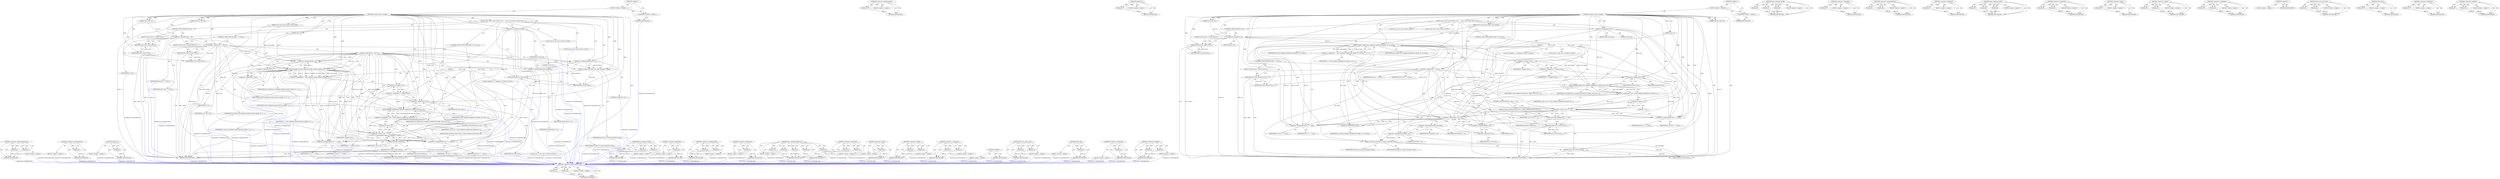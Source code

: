 digraph "&lt;operator&gt;.addition" {
vulnerable_179 [label=<(METHOD,&lt;operator&gt;.indirectIndexAccess)>];
vulnerable_180 [label=<(PARAM,p1)>];
vulnerable_181 [label=<(PARAM,p2)>];
vulnerable_182 [label=<(BLOCK,&lt;empty&gt;,&lt;empty&gt;)>];
vulnerable_183 [label=<(METHOD_RETURN,ANY)>];
vulnerable_133 [label=<(METHOD,&lt;operator&gt;.postDecrement)>];
vulnerable_134 [label=<(PARAM,p1)>];
vulnerable_135 [label=<(BLOCK,&lt;empty&gt;,&lt;empty&gt;)>];
vulnerable_136 [label=<(METHOD_RETURN,ANY)>];
vulnerable_156 [label=<(METHOD,toupper_m)>];
vulnerable_157 [label=<(PARAM,p1)>];
vulnerable_158 [label=<(BLOCK,&lt;empty&gt;,&lt;empty&gt;)>];
vulnerable_159 [label=<(METHOD_RETURN,ANY)>];
vulnerable_6 [label=<(METHOD,&lt;global&gt;)<SUB>1</SUB>>];
vulnerable_7 [label=<(BLOCK,&lt;empty&gt;,&lt;empty&gt;)<SUB>1</SUB>>];
vulnerable_8 [label=<(UNKNOWN,_PUBLIC_,_PUBLIC_)<SUB>1</SUB>>];
vulnerable_9 [label=<(METHOD,strupper_talloc_n_handle)<SUB>1</SUB>>];
vulnerable_10 [label=<(PARAM,struct smb_iconv_handle *iconv_handle)<SUB>1</SUB>>];
vulnerable_11 [label=<(PARAM,TALLOC_CTX *ctx)<SUB>2</SUB>>];
vulnerable_12 [label=<(PARAM,const char *src)<SUB>2</SUB>>];
vulnerable_13 [label=<(PARAM,size_t n)<SUB>2</SUB>>];
vulnerable_14 [label=<(BLOCK,{
	size_t size=0;
	char *dest;

	if (!src) {
		...,{
	size_t size=0;
	char *dest;

	if (!src) {
		...)<SUB>3</SUB>>];
vulnerable_15 [label="<(LOCAL,size_t size: size_t)<SUB>4</SUB>>"];
vulnerable_16 [label=<(&lt;operator&gt;.assignment,size=0)<SUB>4</SUB>>];
vulnerable_17 [label=<(IDENTIFIER,size,size=0)<SUB>4</SUB>>];
vulnerable_18 [label=<(LITERAL,0,size=0)<SUB>4</SUB>>];
vulnerable_19 [label="<(LOCAL,char* dest: char*)<SUB>5</SUB>>"];
vulnerable_20 [label=<(CONTROL_STRUCTURE,IF,if (!src))<SUB>7</SUB>>];
vulnerable_21 [label=<(&lt;operator&gt;.logicalNot,!src)<SUB>7</SUB>>];
vulnerable_22 [label=<(IDENTIFIER,src,!src)<SUB>7</SUB>>];
vulnerable_23 [label=<(BLOCK,{
		return NULL;
	},{
		return NULL;
	})<SUB>7</SUB>>];
vulnerable_24 [label=<(RETURN,return NULL;,return NULL;)<SUB>8</SUB>>];
vulnerable_25 [label=<(IDENTIFIER,NULL,return NULL;)<SUB>8</SUB>>];
vulnerable_26 [label=<(CONTROL_STRUCTURE,IF,if (dest == NULL))<SUB>14</SUB>>];
vulnerable_27 [label=<(&lt;operator&gt;.equals,dest == NULL)<SUB>14</SUB>>];
vulnerable_28 [label=<(IDENTIFIER,dest,dest == NULL)<SUB>14</SUB>>];
vulnerable_29 [label=<(IDENTIFIER,NULL,dest == NULL)<SUB>14</SUB>>];
vulnerable_30 [label=<(BLOCK,{
		return NULL;
	},{
		return NULL;
	})<SUB>14</SUB>>];
vulnerable_31 [label=<(RETURN,return NULL;,return NULL;)<SUB>15</SUB>>];
vulnerable_32 [label=<(IDENTIFIER,NULL,return NULL;)<SUB>15</SUB>>];
vulnerable_33 [label=<(CONTROL_STRUCTURE,WHILE,while (n-- &amp;&amp; *src))<SUB>18</SUB>>];
vulnerable_34 [label=<(&lt;operator&gt;.logicalAnd,n-- &amp;&amp; *src)<SUB>18</SUB>>];
vulnerable_35 [label=<(&lt;operator&gt;.postDecrement,n--)<SUB>18</SUB>>];
vulnerable_36 [label=<(IDENTIFIER,n,n--)<SUB>18</SUB>>];
vulnerable_37 [label=<(&lt;operator&gt;.indirection,*src)<SUB>18</SUB>>];
vulnerable_38 [label=<(IDENTIFIER,src,n-- &amp;&amp; *src)<SUB>18</SUB>>];
vulnerable_39 [label=<(BLOCK,{
                size_t c_size;
              ...,{
                size_t c_size;
              ...)<SUB>18</SUB>>];
vulnerable_40 [label="<(LOCAL,size_t c_size: size_t)<SUB>19</SUB>>"];
vulnerable_41 [label="<(LOCAL,codepoint_t c: codepoint_t)<SUB>20</SUB>>"];
vulnerable_42 [label=<(&lt;operator&gt;.assignment,c = next_codepoint_handle(iconv_handle, src, &amp;c...)<SUB>20</SUB>>];
vulnerable_43 [label=<(IDENTIFIER,c,c = next_codepoint_handle(iconv_handle, src, &amp;c...)<SUB>20</SUB>>];
vulnerable_44 [label=<(next_codepoint_handle,next_codepoint_handle(iconv_handle, src, &amp;c_size))<SUB>20</SUB>>];
vulnerable_45 [label=<(IDENTIFIER,iconv_handle,next_codepoint_handle(iconv_handle, src, &amp;c_size))<SUB>20</SUB>>];
vulnerable_46 [label=<(IDENTIFIER,src,next_codepoint_handle(iconv_handle, src, &amp;c_size))<SUB>20</SUB>>];
vulnerable_47 [label=<(&lt;operator&gt;.addressOf,&amp;c_size)<SUB>20</SUB>>];
vulnerable_48 [label=<(IDENTIFIER,c_size,next_codepoint_handle(iconv_handle, src, &amp;c_size))<SUB>20</SUB>>];
vulnerable_49 [label=<(&lt;operator&gt;.assignmentPlus,src += c_size)<SUB>21</SUB>>];
vulnerable_50 [label=<(IDENTIFIER,src,src += c_size)<SUB>21</SUB>>];
vulnerable_51 [label=<(IDENTIFIER,c_size,src += c_size)<SUB>21</SUB>>];
vulnerable_52 [label=<(&lt;operator&gt;.assignment,c = toupper_m(c))<SUB>23</SUB>>];
vulnerable_53 [label=<(IDENTIFIER,c,c = toupper_m(c))<SUB>23</SUB>>];
vulnerable_54 [label=<(toupper_m,toupper_m(c))<SUB>23</SUB>>];
vulnerable_55 [label=<(IDENTIFIER,c,toupper_m(c))<SUB>23</SUB>>];
vulnerable_56 [label=<(&lt;operator&gt;.assignment,c_size = push_codepoint_handle(iconv_handle, de...)<SUB>24</SUB>>];
vulnerable_57 [label=<(IDENTIFIER,c_size,c_size = push_codepoint_handle(iconv_handle, de...)<SUB>24</SUB>>];
vulnerable_58 [label=<(push_codepoint_handle,push_codepoint_handle(iconv_handle, dest+size, c))<SUB>24</SUB>>];
vulnerable_59 [label=<(IDENTIFIER,iconv_handle,push_codepoint_handle(iconv_handle, dest+size, c))<SUB>24</SUB>>];
vulnerable_60 [label=<(&lt;operator&gt;.addition,dest+size)<SUB>24</SUB>>];
vulnerable_61 [label=<(IDENTIFIER,dest,dest+size)<SUB>24</SUB>>];
vulnerable_62 [label=<(IDENTIFIER,size,dest+size)<SUB>24</SUB>>];
vulnerable_63 [label=<(IDENTIFIER,c,push_codepoint_handle(iconv_handle, dest+size, c))<SUB>24</SUB>>];
vulnerable_64 [label=<(CONTROL_STRUCTURE,IF,if (c_size == -1))<SUB>25</SUB>>];
vulnerable_65 [label=<(&lt;operator&gt;.equals,c_size == -1)<SUB>25</SUB>>];
vulnerable_66 [label=<(IDENTIFIER,c_size,c_size == -1)<SUB>25</SUB>>];
vulnerable_67 [label=<(&lt;operator&gt;.minus,-1)<SUB>25</SUB>>];
vulnerable_68 [label=<(LITERAL,1,-1)<SUB>25</SUB>>];
vulnerable_69 [label=<(BLOCK,{
			talloc_free(dest);
			return NULL;
		},{
			talloc_free(dest);
			return NULL;
		})<SUB>25</SUB>>];
vulnerable_70 [label=<(talloc_free,talloc_free(dest))<SUB>26</SUB>>];
vulnerable_71 [label=<(IDENTIFIER,dest,talloc_free(dest))<SUB>26</SUB>>];
vulnerable_72 [label=<(RETURN,return NULL;,return NULL;)<SUB>27</SUB>>];
vulnerable_73 [label=<(IDENTIFIER,NULL,return NULL;)<SUB>27</SUB>>];
vulnerable_74 [label=<(&lt;operator&gt;.assignmentPlus,size += c_size)<SUB>29</SUB>>];
vulnerable_75 [label=<(IDENTIFIER,size,size += c_size)<SUB>29</SUB>>];
vulnerable_76 [label=<(IDENTIFIER,c_size,size += c_size)<SUB>29</SUB>>];
vulnerable_77 [label=<(&lt;operator&gt;.assignment,dest[size] = 0)<SUB>32</SUB>>];
vulnerable_78 [label=<(&lt;operator&gt;.indirectIndexAccess,dest[size])<SUB>32</SUB>>];
vulnerable_79 [label=<(IDENTIFIER,dest,dest[size] = 0)<SUB>32</SUB>>];
vulnerable_80 [label=<(IDENTIFIER,size,dest[size] = 0)<SUB>32</SUB>>];
vulnerable_81 [label=<(LITERAL,0,dest[size] = 0)<SUB>32</SUB>>];
vulnerable_82 [label=<(talloc_set_name_const,talloc_set_name_const(dest, dest))<SUB>37</SUB>>];
vulnerable_83 [label=<(IDENTIFIER,dest,talloc_set_name_const(dest, dest))<SUB>37</SUB>>];
vulnerable_84 [label=<(IDENTIFIER,dest,talloc_set_name_const(dest, dest))<SUB>37</SUB>>];
vulnerable_85 [label=<(RETURN,return dest;,return dest;)<SUB>39</SUB>>];
vulnerable_86 [label=<(IDENTIFIER,dest,return dest;)<SUB>39</SUB>>];
vulnerable_87 [label=<(METHOD_RETURN,char*)<SUB>1</SUB>>];
vulnerable_89 [label=<(METHOD_RETURN,ANY)<SUB>1</SUB>>];
vulnerable_160 [label=<(METHOD,push_codepoint_handle)>];
vulnerable_161 [label=<(PARAM,p1)>];
vulnerable_162 [label=<(PARAM,p2)>];
vulnerable_163 [label=<(PARAM,p3)>];
vulnerable_164 [label=<(BLOCK,&lt;empty&gt;,&lt;empty&gt;)>];
vulnerable_165 [label=<(METHOD_RETURN,ANY)>];
vulnerable_119 [label=<(METHOD,&lt;operator&gt;.logicalNot)>];
vulnerable_120 [label=<(PARAM,p1)>];
vulnerable_121 [label=<(BLOCK,&lt;empty&gt;,&lt;empty&gt;)>];
vulnerable_122 [label=<(METHOD_RETURN,ANY)>];
vulnerable_151 [label=<(METHOD,&lt;operator&gt;.assignmentPlus)>];
vulnerable_152 [label=<(PARAM,p1)>];
vulnerable_153 [label=<(PARAM,p2)>];
vulnerable_154 [label=<(BLOCK,&lt;empty&gt;,&lt;empty&gt;)>];
vulnerable_155 [label=<(METHOD_RETURN,ANY)>];
vulnerable_147 [label=<(METHOD,&lt;operator&gt;.addressOf)>];
vulnerable_148 [label=<(PARAM,p1)>];
vulnerable_149 [label=<(BLOCK,&lt;empty&gt;,&lt;empty&gt;)>];
vulnerable_150 [label=<(METHOD_RETURN,ANY)>];
vulnerable_141 [label=<(METHOD,next_codepoint_handle)>];
vulnerable_142 [label=<(PARAM,p1)>];
vulnerable_143 [label=<(PARAM,p2)>];
vulnerable_144 [label=<(PARAM,p3)>];
vulnerable_145 [label=<(BLOCK,&lt;empty&gt;,&lt;empty&gt;)>];
vulnerable_146 [label=<(METHOD_RETURN,ANY)>];
vulnerable_128 [label=<(METHOD,&lt;operator&gt;.logicalAnd)>];
vulnerable_129 [label=<(PARAM,p1)>];
vulnerable_130 [label=<(PARAM,p2)>];
vulnerable_131 [label=<(BLOCK,&lt;empty&gt;,&lt;empty&gt;)>];
vulnerable_132 [label=<(METHOD_RETURN,ANY)>];
vulnerable_171 [label=<(METHOD,&lt;operator&gt;.minus)>];
vulnerable_172 [label=<(PARAM,p1)>];
vulnerable_173 [label=<(BLOCK,&lt;empty&gt;,&lt;empty&gt;)>];
vulnerable_174 [label=<(METHOD_RETURN,ANY)>];
vulnerable_123 [label=<(METHOD,&lt;operator&gt;.equals)>];
vulnerable_124 [label=<(PARAM,p1)>];
vulnerable_125 [label=<(PARAM,p2)>];
vulnerable_126 [label=<(BLOCK,&lt;empty&gt;,&lt;empty&gt;)>];
vulnerable_127 [label=<(METHOD_RETURN,ANY)>];
vulnerable_114 [label=<(METHOD,&lt;operator&gt;.assignment)>];
vulnerable_115 [label=<(PARAM,p1)>];
vulnerable_116 [label=<(PARAM,p2)>];
vulnerable_117 [label=<(BLOCK,&lt;empty&gt;,&lt;empty&gt;)>];
vulnerable_118 [label=<(METHOD_RETURN,ANY)>];
vulnerable_108 [label=<(METHOD,&lt;global&gt;)<SUB>1</SUB>>];
vulnerable_109 [label=<(BLOCK,&lt;empty&gt;,&lt;empty&gt;)>];
vulnerable_110 [label=<(METHOD_RETURN,ANY)>];
vulnerable_184 [label=<(METHOD,talloc_set_name_const)>];
vulnerable_185 [label=<(PARAM,p1)>];
vulnerable_186 [label=<(PARAM,p2)>];
vulnerable_187 [label=<(BLOCK,&lt;empty&gt;,&lt;empty&gt;)>];
vulnerable_188 [label=<(METHOD_RETURN,ANY)>];
vulnerable_175 [label=<(METHOD,talloc_free)>];
vulnerable_176 [label=<(PARAM,p1)>];
vulnerable_177 [label=<(BLOCK,&lt;empty&gt;,&lt;empty&gt;)>];
vulnerable_178 [label=<(METHOD_RETURN,ANY)>];
vulnerable_137 [label=<(METHOD,&lt;operator&gt;.indirection)>];
vulnerable_138 [label=<(PARAM,p1)>];
vulnerable_139 [label=<(BLOCK,&lt;empty&gt;,&lt;empty&gt;)>];
vulnerable_140 [label=<(METHOD_RETURN,ANY)>];
vulnerable_166 [label=<(METHOD,&lt;operator&gt;.addition)>];
vulnerable_167 [label=<(PARAM,p1)>];
vulnerable_168 [label=<(PARAM,p2)>];
vulnerable_169 [label=<(BLOCK,&lt;empty&gt;,&lt;empty&gt;)>];
vulnerable_170 [label=<(METHOD_RETURN,ANY)>];
fixed_183 [label=<(METHOD,&lt;operator&gt;.indirectIndexAccess)>];
fixed_184 [label=<(PARAM,p1)>];
fixed_185 [label=<(PARAM,p2)>];
fixed_186 [label=<(BLOCK,&lt;empty&gt;,&lt;empty&gt;)>];
fixed_187 [label=<(METHOD_RETURN,ANY)>];
fixed_135 [label=<(METHOD,&lt;operator&gt;.postDecrement)>];
fixed_136 [label=<(PARAM,p1)>];
fixed_137 [label=<(BLOCK,&lt;empty&gt;,&lt;empty&gt;)>];
fixed_138 [label=<(METHOD_RETURN,ANY)>];
fixed_160 [label=<(METHOD,toupper_m)>];
fixed_161 [label=<(PARAM,p1)>];
fixed_162 [label=<(BLOCK,&lt;empty&gt;,&lt;empty&gt;)>];
fixed_163 [label=<(METHOD_RETURN,ANY)>];
fixed_6 [label=<(METHOD,&lt;global&gt;)<SUB>1</SUB>>];
fixed_7 [label=<(BLOCK,&lt;empty&gt;,&lt;empty&gt;)<SUB>1</SUB>>];
fixed_8 [label=<(UNKNOWN,_PUBLIC_,_PUBLIC_)<SUB>1</SUB>>];
fixed_9 [label=<(METHOD,strupper_talloc_n_handle)<SUB>1</SUB>>];
fixed_10 [label=<(PARAM,struct smb_iconv_handle *iconv_handle)<SUB>1</SUB>>];
fixed_11 [label=<(PARAM,TALLOC_CTX *ctx)<SUB>2</SUB>>];
fixed_12 [label=<(PARAM,const char *src)<SUB>2</SUB>>];
fixed_13 [label=<(PARAM,size_t n)<SUB>2</SUB>>];
fixed_14 [label=<(BLOCK,{
	size_t size=0;
	char *dest;

	if (!src) {
		...,{
	size_t size=0;
	char *dest;

	if (!src) {
		...)<SUB>3</SUB>>];
fixed_15 [label="<(LOCAL,size_t size: size_t)<SUB>4</SUB>>"];
fixed_16 [label=<(&lt;operator&gt;.assignment,size=0)<SUB>4</SUB>>];
fixed_17 [label=<(IDENTIFIER,size,size=0)<SUB>4</SUB>>];
fixed_18 [label=<(LITERAL,0,size=0)<SUB>4</SUB>>];
fixed_19 [label="<(LOCAL,char* dest: char*)<SUB>5</SUB>>"];
fixed_20 [label=<(CONTROL_STRUCTURE,IF,if (!src))<SUB>7</SUB>>];
fixed_21 [label=<(&lt;operator&gt;.logicalNot,!src)<SUB>7</SUB>>];
fixed_22 [label=<(IDENTIFIER,src,!src)<SUB>7</SUB>>];
fixed_23 [label=<(BLOCK,{
		return NULL;
	},{
		return NULL;
	})<SUB>7</SUB>>];
fixed_24 [label=<(RETURN,return NULL;,return NULL;)<SUB>8</SUB>>];
fixed_25 [label=<(IDENTIFIER,NULL,return NULL;)<SUB>8</SUB>>];
fixed_26 [label=<(CONTROL_STRUCTURE,IF,if (dest == NULL))<SUB>14</SUB>>];
fixed_27 [label=<(&lt;operator&gt;.equals,dest == NULL)<SUB>14</SUB>>];
fixed_28 [label=<(IDENTIFIER,dest,dest == NULL)<SUB>14</SUB>>];
fixed_29 [label=<(IDENTIFIER,NULL,dest == NULL)<SUB>14</SUB>>];
fixed_30 [label=<(BLOCK,{
		return NULL;
	},{
		return NULL;
	})<SUB>14</SUB>>];
fixed_31 [label=<(RETURN,return NULL;,return NULL;)<SUB>15</SUB>>];
fixed_32 [label=<(IDENTIFIER,NULL,return NULL;)<SUB>15</SUB>>];
fixed_33 [label=<(CONTROL_STRUCTURE,WHILE,while (n-- &amp;&amp; *src))<SUB>18</SUB>>];
fixed_34 [label=<(&lt;operator&gt;.logicalAnd,n-- &amp;&amp; *src)<SUB>18</SUB>>];
fixed_35 [label=<(&lt;operator&gt;.postDecrement,n--)<SUB>18</SUB>>];
fixed_36 [label=<(IDENTIFIER,n,n--)<SUB>18</SUB>>];
fixed_37 [label=<(&lt;operator&gt;.indirection,*src)<SUB>18</SUB>>];
fixed_38 [label=<(IDENTIFIER,src,n-- &amp;&amp; *src)<SUB>18</SUB>>];
fixed_39 [label=<(BLOCK,{
                size_t c_size;
              ...,{
                size_t c_size;
              ...)<SUB>18</SUB>>];
fixed_40 [label="<(LOCAL,size_t c_size: size_t)<SUB>19</SUB>>"];
fixed_41 [label="<(LOCAL,codepoint_t c: codepoint_t)<SUB>20</SUB>>"];
fixed_42 [label=<(&lt;operator&gt;.assignment,c = next_codepoint_handle_ext(iconv_handle, src...)<SUB>20</SUB>>];
fixed_43 [label=<(IDENTIFIER,c,c = next_codepoint_handle_ext(iconv_handle, src...)<SUB>20</SUB>>];
fixed_44 [label=<(next_codepoint_handle_ext,next_codepoint_handle_ext(iconv_handle, src, n,...)<SUB>20</SUB>>];
fixed_45 [label=<(IDENTIFIER,iconv_handle,next_codepoint_handle_ext(iconv_handle, src, n,...)<SUB>20</SUB>>];
fixed_46 [label=<(IDENTIFIER,src,next_codepoint_handle_ext(iconv_handle, src, n,...)<SUB>20</SUB>>];
fixed_47 [label=<(IDENTIFIER,n,next_codepoint_handle_ext(iconv_handle, src, n,...)<SUB>20</SUB>>];
fixed_48 [label=<(IDENTIFIER,CH_UNIX,next_codepoint_handle_ext(iconv_handle, src, n,...)<SUB>21</SUB>>];
fixed_49 [label=<(&lt;operator&gt;.addressOf,&amp;c_size)<SUB>21</SUB>>];
fixed_50 [label=<(IDENTIFIER,c_size,next_codepoint_handle_ext(iconv_handle, src, n,...)<SUB>21</SUB>>];
fixed_51 [label=<(&lt;operator&gt;.assignmentPlus,src += c_size)<SUB>22</SUB>>];
fixed_52 [label=<(IDENTIFIER,src,src += c_size)<SUB>22</SUB>>];
fixed_53 [label=<(IDENTIFIER,c_size,src += c_size)<SUB>22</SUB>>];
fixed_54 [label=<(&lt;operator&gt;.assignment,c = toupper_m(c))<SUB>24</SUB>>];
fixed_55 [label=<(IDENTIFIER,c,c = toupper_m(c))<SUB>24</SUB>>];
fixed_56 [label=<(toupper_m,toupper_m(c))<SUB>24</SUB>>];
fixed_57 [label=<(IDENTIFIER,c,toupper_m(c))<SUB>24</SUB>>];
fixed_58 [label=<(&lt;operator&gt;.assignment,c_size = push_codepoint_handle(iconv_handle, de...)<SUB>25</SUB>>];
fixed_59 [label=<(IDENTIFIER,c_size,c_size = push_codepoint_handle(iconv_handle, de...)<SUB>25</SUB>>];
fixed_60 [label=<(push_codepoint_handle,push_codepoint_handle(iconv_handle, dest+size, c))<SUB>25</SUB>>];
fixed_61 [label=<(IDENTIFIER,iconv_handle,push_codepoint_handle(iconv_handle, dest+size, c))<SUB>25</SUB>>];
fixed_62 [label=<(&lt;operator&gt;.addition,dest+size)<SUB>25</SUB>>];
fixed_63 [label=<(IDENTIFIER,dest,dest+size)<SUB>25</SUB>>];
fixed_64 [label=<(IDENTIFIER,size,dest+size)<SUB>25</SUB>>];
fixed_65 [label=<(IDENTIFIER,c,push_codepoint_handle(iconv_handle, dest+size, c))<SUB>25</SUB>>];
fixed_66 [label=<(CONTROL_STRUCTURE,IF,if (c_size == -1))<SUB>26</SUB>>];
fixed_67 [label=<(&lt;operator&gt;.equals,c_size == -1)<SUB>26</SUB>>];
fixed_68 [label=<(IDENTIFIER,c_size,c_size == -1)<SUB>26</SUB>>];
fixed_69 [label=<(&lt;operator&gt;.minus,-1)<SUB>26</SUB>>];
fixed_70 [label=<(LITERAL,1,-1)<SUB>26</SUB>>];
fixed_71 [label=<(BLOCK,{
			talloc_free(dest);
			return NULL;
		},{
			talloc_free(dest);
			return NULL;
		})<SUB>26</SUB>>];
fixed_72 [label=<(talloc_free,talloc_free(dest))<SUB>27</SUB>>];
fixed_73 [label=<(IDENTIFIER,dest,talloc_free(dest))<SUB>27</SUB>>];
fixed_74 [label=<(RETURN,return NULL;,return NULL;)<SUB>28</SUB>>];
fixed_75 [label=<(IDENTIFIER,NULL,return NULL;)<SUB>28</SUB>>];
fixed_76 [label=<(&lt;operator&gt;.assignmentPlus,size += c_size)<SUB>30</SUB>>];
fixed_77 [label=<(IDENTIFIER,size,size += c_size)<SUB>30</SUB>>];
fixed_78 [label=<(IDENTIFIER,c_size,size += c_size)<SUB>30</SUB>>];
fixed_79 [label=<(&lt;operator&gt;.assignment,dest[size] = 0)<SUB>33</SUB>>];
fixed_80 [label=<(&lt;operator&gt;.indirectIndexAccess,dest[size])<SUB>33</SUB>>];
fixed_81 [label=<(IDENTIFIER,dest,dest[size] = 0)<SUB>33</SUB>>];
fixed_82 [label=<(IDENTIFIER,size,dest[size] = 0)<SUB>33</SUB>>];
fixed_83 [label=<(LITERAL,0,dest[size] = 0)<SUB>33</SUB>>];
fixed_84 [label=<(talloc_set_name_const,talloc_set_name_const(dest, dest))<SUB>38</SUB>>];
fixed_85 [label=<(IDENTIFIER,dest,talloc_set_name_const(dest, dest))<SUB>38</SUB>>];
fixed_86 [label=<(IDENTIFIER,dest,talloc_set_name_const(dest, dest))<SUB>38</SUB>>];
fixed_87 [label=<(RETURN,return dest;,return dest;)<SUB>40</SUB>>];
fixed_88 [label=<(IDENTIFIER,dest,return dest;)<SUB>40</SUB>>];
fixed_89 [label=<(METHOD_RETURN,char*)<SUB>1</SUB>>];
fixed_91 [label=<(METHOD_RETURN,ANY)<SUB>1</SUB>>];
fixed_164 [label=<(METHOD,push_codepoint_handle)>];
fixed_165 [label=<(PARAM,p1)>];
fixed_166 [label=<(PARAM,p2)>];
fixed_167 [label=<(PARAM,p3)>];
fixed_168 [label=<(BLOCK,&lt;empty&gt;,&lt;empty&gt;)>];
fixed_169 [label=<(METHOD_RETURN,ANY)>];
fixed_121 [label=<(METHOD,&lt;operator&gt;.logicalNot)>];
fixed_122 [label=<(PARAM,p1)>];
fixed_123 [label=<(BLOCK,&lt;empty&gt;,&lt;empty&gt;)>];
fixed_124 [label=<(METHOD_RETURN,ANY)>];
fixed_155 [label=<(METHOD,&lt;operator&gt;.assignmentPlus)>];
fixed_156 [label=<(PARAM,p1)>];
fixed_157 [label=<(PARAM,p2)>];
fixed_158 [label=<(BLOCK,&lt;empty&gt;,&lt;empty&gt;)>];
fixed_159 [label=<(METHOD_RETURN,ANY)>];
fixed_151 [label=<(METHOD,&lt;operator&gt;.addressOf)>];
fixed_152 [label=<(PARAM,p1)>];
fixed_153 [label=<(BLOCK,&lt;empty&gt;,&lt;empty&gt;)>];
fixed_154 [label=<(METHOD_RETURN,ANY)>];
fixed_143 [label=<(METHOD,next_codepoint_handle_ext)>];
fixed_144 [label=<(PARAM,p1)>];
fixed_145 [label=<(PARAM,p2)>];
fixed_146 [label=<(PARAM,p3)>];
fixed_147 [label=<(PARAM,p4)>];
fixed_148 [label=<(PARAM,p5)>];
fixed_149 [label=<(BLOCK,&lt;empty&gt;,&lt;empty&gt;)>];
fixed_150 [label=<(METHOD_RETURN,ANY)>];
fixed_130 [label=<(METHOD,&lt;operator&gt;.logicalAnd)>];
fixed_131 [label=<(PARAM,p1)>];
fixed_132 [label=<(PARAM,p2)>];
fixed_133 [label=<(BLOCK,&lt;empty&gt;,&lt;empty&gt;)>];
fixed_134 [label=<(METHOD_RETURN,ANY)>];
fixed_175 [label=<(METHOD,&lt;operator&gt;.minus)>];
fixed_176 [label=<(PARAM,p1)>];
fixed_177 [label=<(BLOCK,&lt;empty&gt;,&lt;empty&gt;)>];
fixed_178 [label=<(METHOD_RETURN,ANY)>];
fixed_125 [label=<(METHOD,&lt;operator&gt;.equals)>];
fixed_126 [label=<(PARAM,p1)>];
fixed_127 [label=<(PARAM,p2)>];
fixed_128 [label=<(BLOCK,&lt;empty&gt;,&lt;empty&gt;)>];
fixed_129 [label=<(METHOD_RETURN,ANY)>];
fixed_116 [label=<(METHOD,&lt;operator&gt;.assignment)>];
fixed_117 [label=<(PARAM,p1)>];
fixed_118 [label=<(PARAM,p2)>];
fixed_119 [label=<(BLOCK,&lt;empty&gt;,&lt;empty&gt;)>];
fixed_120 [label=<(METHOD_RETURN,ANY)>];
fixed_110 [label=<(METHOD,&lt;global&gt;)<SUB>1</SUB>>];
fixed_111 [label=<(BLOCK,&lt;empty&gt;,&lt;empty&gt;)>];
fixed_112 [label=<(METHOD_RETURN,ANY)>];
fixed_188 [label=<(METHOD,talloc_set_name_const)>];
fixed_189 [label=<(PARAM,p1)>];
fixed_190 [label=<(PARAM,p2)>];
fixed_191 [label=<(BLOCK,&lt;empty&gt;,&lt;empty&gt;)>];
fixed_192 [label=<(METHOD_RETURN,ANY)>];
fixed_179 [label=<(METHOD,talloc_free)>];
fixed_180 [label=<(PARAM,p1)>];
fixed_181 [label=<(BLOCK,&lt;empty&gt;,&lt;empty&gt;)>];
fixed_182 [label=<(METHOD_RETURN,ANY)>];
fixed_139 [label=<(METHOD,&lt;operator&gt;.indirection)>];
fixed_140 [label=<(PARAM,p1)>];
fixed_141 [label=<(BLOCK,&lt;empty&gt;,&lt;empty&gt;)>];
fixed_142 [label=<(METHOD_RETURN,ANY)>];
fixed_170 [label=<(METHOD,&lt;operator&gt;.addition)>];
fixed_171 [label=<(PARAM,p1)>];
fixed_172 [label=<(PARAM,p2)>];
fixed_173 [label=<(BLOCK,&lt;empty&gt;,&lt;empty&gt;)>];
fixed_174 [label=<(METHOD_RETURN,ANY)>];
vulnerable_179 -> vulnerable_180  [key=0, label="AST: "];
vulnerable_179 -> vulnerable_180  [key=1, label="DDG: "];
vulnerable_179 -> vulnerable_182  [key=0, label="AST: "];
vulnerable_179 -> vulnerable_181  [key=0, label="AST: "];
vulnerable_179 -> vulnerable_181  [key=1, label="DDG: "];
vulnerable_179 -> vulnerable_183  [key=0, label="AST: "];
vulnerable_179 -> vulnerable_183  [key=1, label="CFG: "];
vulnerable_180 -> vulnerable_183  [key=0, label="DDG: p1"];
vulnerable_181 -> vulnerable_183  [key=0, label="DDG: p2"];
vulnerable_133 -> vulnerable_134  [key=0, label="AST: "];
vulnerable_133 -> vulnerable_134  [key=1, label="DDG: "];
vulnerable_133 -> vulnerable_135  [key=0, label="AST: "];
vulnerable_133 -> vulnerable_136  [key=0, label="AST: "];
vulnerable_133 -> vulnerable_136  [key=1, label="CFG: "];
vulnerable_134 -> vulnerable_136  [key=0, label="DDG: p1"];
vulnerable_156 -> vulnerable_157  [key=0, label="AST: "];
vulnerable_156 -> vulnerable_157  [key=1, label="DDG: "];
vulnerable_156 -> vulnerable_158  [key=0, label="AST: "];
vulnerable_156 -> vulnerable_159  [key=0, label="AST: "];
vulnerable_156 -> vulnerable_159  [key=1, label="CFG: "];
vulnerable_157 -> vulnerable_159  [key=0, label="DDG: p1"];
vulnerable_6 -> vulnerable_7  [key=0, label="AST: "];
vulnerable_6 -> vulnerable_89  [key=0, label="AST: "];
vulnerable_6 -> vulnerable_8  [key=0, label="CFG: "];
vulnerable_7 -> vulnerable_8  [key=0, label="AST: "];
vulnerable_7 -> vulnerable_9  [key=0, label="AST: "];
vulnerable_8 -> vulnerable_89  [key=0, label="CFG: "];
vulnerable_9 -> vulnerable_10  [key=0, label="AST: "];
vulnerable_9 -> vulnerable_10  [key=1, label="DDG: "];
vulnerable_9 -> vulnerable_11  [key=0, label="AST: "];
vulnerable_9 -> vulnerable_11  [key=1, label="DDG: "];
vulnerable_9 -> vulnerable_12  [key=0, label="AST: "];
vulnerable_9 -> vulnerable_12  [key=1, label="DDG: "];
vulnerable_9 -> vulnerable_13  [key=0, label="AST: "];
vulnerable_9 -> vulnerable_13  [key=1, label="DDG: "];
vulnerable_9 -> vulnerable_14  [key=0, label="AST: "];
vulnerable_9 -> vulnerable_87  [key=0, label="AST: "];
vulnerable_9 -> vulnerable_16  [key=0, label="CFG: "];
vulnerable_9 -> vulnerable_16  [key=1, label="DDG: "];
vulnerable_9 -> vulnerable_77  [key=0, label="DDG: "];
vulnerable_9 -> vulnerable_82  [key=0, label="DDG: "];
vulnerable_9 -> vulnerable_86  [key=0, label="DDG: "];
vulnerable_9 -> vulnerable_21  [key=0, label="DDG: "];
vulnerable_9 -> vulnerable_24  [key=0, label="DDG: "];
vulnerable_9 -> vulnerable_27  [key=0, label="DDG: "];
vulnerable_9 -> vulnerable_49  [key=0, label="DDG: "];
vulnerable_9 -> vulnerable_74  [key=0, label="DDG: "];
vulnerable_9 -> vulnerable_25  [key=0, label="DDG: "];
vulnerable_9 -> vulnerable_32  [key=0, label="DDG: "];
vulnerable_9 -> vulnerable_35  [key=0, label="DDG: "];
vulnerable_9 -> vulnerable_44  [key=0, label="DDG: "];
vulnerable_9 -> vulnerable_54  [key=0, label="DDG: "];
vulnerable_9 -> vulnerable_58  [key=0, label="DDG: "];
vulnerable_9 -> vulnerable_65  [key=0, label="DDG: "];
vulnerable_9 -> vulnerable_60  [key=0, label="DDG: "];
vulnerable_9 -> vulnerable_67  [key=0, label="DDG: "];
vulnerable_9 -> vulnerable_70  [key=0, label="DDG: "];
vulnerable_9 -> vulnerable_73  [key=0, label="DDG: "];
vulnerable_10 -> vulnerable_87  [key=0, label="DDG: iconv_handle"];
vulnerable_10 -> vulnerable_44  [key=0, label="DDG: iconv_handle"];
vulnerable_11 -> vulnerable_87  [key=0, label="DDG: ctx"];
vulnerable_12 -> vulnerable_21  [key=0, label="DDG: src"];
vulnerable_13 -> vulnerable_87  [key=0, label="DDG: n"];
vulnerable_13 -> vulnerable_35  [key=0, label="DDG: n"];
vulnerable_14 -> vulnerable_15  [key=0, label="AST: "];
vulnerable_14 -> vulnerable_16  [key=0, label="AST: "];
vulnerable_14 -> vulnerable_19  [key=0, label="AST: "];
vulnerable_14 -> vulnerable_20  [key=0, label="AST: "];
vulnerable_14 -> vulnerable_26  [key=0, label="AST: "];
vulnerable_14 -> vulnerable_33  [key=0, label="AST: "];
vulnerable_14 -> vulnerable_77  [key=0, label="AST: "];
vulnerable_14 -> vulnerable_82  [key=0, label="AST: "];
vulnerable_14 -> vulnerable_85  [key=0, label="AST: "];
vulnerable_16 -> vulnerable_17  [key=0, label="AST: "];
vulnerable_16 -> vulnerable_18  [key=0, label="AST: "];
vulnerable_16 -> vulnerable_21  [key=0, label="CFG: "];
vulnerable_16 -> vulnerable_87  [key=0, label="DDG: size"];
vulnerable_16 -> vulnerable_87  [key=1, label="DDG: size=0"];
vulnerable_16 -> vulnerable_74  [key=0, label="DDG: size"];
vulnerable_16 -> vulnerable_58  [key=0, label="DDG: size"];
vulnerable_16 -> vulnerable_60  [key=0, label="DDG: size"];
vulnerable_20 -> vulnerable_21  [key=0, label="AST: "];
vulnerable_20 -> vulnerable_23  [key=0, label="AST: "];
vulnerable_21 -> vulnerable_22  [key=0, label="AST: "];
vulnerable_21 -> vulnerable_24  [key=0, label="CFG: "];
vulnerable_21 -> vulnerable_24  [key=1, label="CDG: "];
vulnerable_21 -> vulnerable_27  [key=0, label="CFG: "];
vulnerable_21 -> vulnerable_27  [key=1, label="CDG: "];
vulnerable_21 -> vulnerable_87  [key=0, label="DDG: src"];
vulnerable_21 -> vulnerable_87  [key=1, label="DDG: !src"];
vulnerable_21 -> vulnerable_44  [key=0, label="DDG: src"];
vulnerable_23 -> vulnerable_24  [key=0, label="AST: "];
vulnerable_24 -> vulnerable_25  [key=0, label="AST: "];
vulnerable_24 -> vulnerable_87  [key=0, label="CFG: "];
vulnerable_24 -> vulnerable_87  [key=1, label="DDG: &lt;RET&gt;"];
vulnerable_25 -> vulnerable_24  [key=0, label="DDG: NULL"];
vulnerable_26 -> vulnerable_27  [key=0, label="AST: "];
vulnerable_26 -> vulnerable_30  [key=0, label="AST: "];
vulnerable_27 -> vulnerable_28  [key=0, label="AST: "];
vulnerable_27 -> vulnerable_29  [key=0, label="AST: "];
vulnerable_27 -> vulnerable_31  [key=0, label="CFG: "];
vulnerable_27 -> vulnerable_31  [key=1, label="CDG: "];
vulnerable_27 -> vulnerable_35  [key=0, label="CFG: "];
vulnerable_27 -> vulnerable_35  [key=1, label="CDG: "];
vulnerable_27 -> vulnerable_82  [key=0, label="DDG: dest"];
vulnerable_27 -> vulnerable_32  [key=0, label="DDG: NULL"];
vulnerable_27 -> vulnerable_58  [key=0, label="DDG: dest"];
vulnerable_27 -> vulnerable_60  [key=0, label="DDG: dest"];
vulnerable_27 -> vulnerable_70  [key=0, label="DDG: dest"];
vulnerable_27 -> vulnerable_73  [key=0, label="DDG: NULL"];
vulnerable_27 -> vulnerable_34  [key=0, label="CDG: "];
vulnerable_30 -> vulnerable_31  [key=0, label="AST: "];
vulnerable_31 -> vulnerable_32  [key=0, label="AST: "];
vulnerable_31 -> vulnerable_87  [key=0, label="CFG: "];
vulnerable_31 -> vulnerable_87  [key=1, label="DDG: &lt;RET&gt;"];
vulnerable_32 -> vulnerable_31  [key=0, label="DDG: NULL"];
vulnerable_33 -> vulnerable_34  [key=0, label="AST: "];
vulnerable_33 -> vulnerable_39  [key=0, label="AST: "];
vulnerable_34 -> vulnerable_35  [key=0, label="AST: "];
vulnerable_34 -> vulnerable_37  [key=0, label="AST: "];
vulnerable_34 -> vulnerable_47  [key=0, label="CFG: "];
vulnerable_34 -> vulnerable_47  [key=1, label="CDG: "];
vulnerable_34 -> vulnerable_78  [key=0, label="CFG: "];
vulnerable_34 -> vulnerable_78  [key=1, label="CDG: "];
vulnerable_34 -> vulnerable_49  [key=0, label="DDG: *src"];
vulnerable_34 -> vulnerable_49  [key=1, label="CDG: "];
vulnerable_34 -> vulnerable_44  [key=0, label="DDG: *src"];
vulnerable_34 -> vulnerable_44  [key=1, label="CDG: "];
vulnerable_34 -> vulnerable_60  [key=0, label="CDG: "];
vulnerable_34 -> vulnerable_77  [key=0, label="CDG: "];
vulnerable_34 -> vulnerable_42  [key=0, label="CDG: "];
vulnerable_34 -> vulnerable_52  [key=0, label="CDG: "];
vulnerable_34 -> vulnerable_85  [key=0, label="CDG: "];
vulnerable_34 -> vulnerable_56  [key=0, label="CDG: "];
vulnerable_34 -> vulnerable_67  [key=0, label="CDG: "];
vulnerable_34 -> vulnerable_65  [key=0, label="CDG: "];
vulnerable_34 -> vulnerable_82  [key=0, label="CDG: "];
vulnerable_34 -> vulnerable_54  [key=0, label="CDG: "];
vulnerable_34 -> vulnerable_58  [key=0, label="CDG: "];
vulnerable_35 -> vulnerable_36  [key=0, label="AST: "];
vulnerable_35 -> vulnerable_34  [key=0, label="CFG: "];
vulnerable_35 -> vulnerable_34  [key=1, label="DDG: n"];
vulnerable_35 -> vulnerable_37  [key=0, label="CFG: "];
vulnerable_35 -> vulnerable_37  [key=1, label="CDG: "];
vulnerable_37 -> vulnerable_38  [key=0, label="AST: "];
vulnerable_37 -> vulnerable_34  [key=0, label="CFG: "];
vulnerable_39 -> vulnerable_40  [key=0, label="AST: "];
vulnerable_39 -> vulnerable_41  [key=0, label="AST: "];
vulnerable_39 -> vulnerable_42  [key=0, label="AST: "];
vulnerable_39 -> vulnerable_49  [key=0, label="AST: "];
vulnerable_39 -> vulnerable_52  [key=0, label="AST: "];
vulnerable_39 -> vulnerable_56  [key=0, label="AST: "];
vulnerable_39 -> vulnerable_64  [key=0, label="AST: "];
vulnerable_39 -> vulnerable_74  [key=0, label="AST: "];
vulnerable_42 -> vulnerable_43  [key=0, label="AST: "];
vulnerable_42 -> vulnerable_44  [key=0, label="AST: "];
vulnerable_42 -> vulnerable_49  [key=0, label="CFG: "];
vulnerable_42 -> vulnerable_54  [key=0, label="DDG: c"];
vulnerable_44 -> vulnerable_45  [key=0, label="AST: "];
vulnerable_44 -> vulnerable_46  [key=0, label="AST: "];
vulnerable_44 -> vulnerable_47  [key=0, label="AST: "];
vulnerable_44 -> vulnerable_42  [key=0, label="CFG: "];
vulnerable_44 -> vulnerable_42  [key=1, label="DDG: iconv_handle"];
vulnerable_44 -> vulnerable_42  [key=2, label="DDG: src"];
vulnerable_44 -> vulnerable_42  [key=3, label="DDG: &amp;c_size"];
vulnerable_44 -> vulnerable_49  [key=0, label="DDG: &amp;c_size"];
vulnerable_44 -> vulnerable_49  [key=1, label="DDG: src"];
vulnerable_44 -> vulnerable_74  [key=0, label="DDG: &amp;c_size"];
vulnerable_44 -> vulnerable_58  [key=0, label="DDG: iconv_handle"];
vulnerable_44 -> vulnerable_65  [key=0, label="DDG: &amp;c_size"];
vulnerable_47 -> vulnerable_48  [key=0, label="AST: "];
vulnerable_47 -> vulnerable_44  [key=0, label="CFG: "];
vulnerable_49 -> vulnerable_50  [key=0, label="AST: "];
vulnerable_49 -> vulnerable_51  [key=0, label="AST: "];
vulnerable_49 -> vulnerable_54  [key=0, label="CFG: "];
vulnerable_49 -> vulnerable_44  [key=0, label="DDG: src"];
vulnerable_52 -> vulnerable_53  [key=0, label="AST: "];
vulnerable_52 -> vulnerable_54  [key=0, label="AST: "];
vulnerable_52 -> vulnerable_60  [key=0, label="CFG: "];
vulnerable_52 -> vulnerable_58  [key=0, label="DDG: c"];
vulnerable_54 -> vulnerable_55  [key=0, label="AST: "];
vulnerable_54 -> vulnerable_52  [key=0, label="CFG: "];
vulnerable_54 -> vulnerable_52  [key=1, label="DDG: c"];
vulnerable_56 -> vulnerable_57  [key=0, label="AST: "];
vulnerable_56 -> vulnerable_58  [key=0, label="AST: "];
vulnerable_56 -> vulnerable_67  [key=0, label="CFG: "];
vulnerable_56 -> vulnerable_65  [key=0, label="DDG: c_size"];
vulnerable_58 -> vulnerable_59  [key=0, label="AST: "];
vulnerable_58 -> vulnerable_60  [key=0, label="AST: "];
vulnerable_58 -> vulnerable_63  [key=0, label="AST: "];
vulnerable_58 -> vulnerable_56  [key=0, label="CFG: "];
vulnerable_58 -> vulnerable_56  [key=1, label="DDG: iconv_handle"];
vulnerable_58 -> vulnerable_56  [key=2, label="DDG: dest+size"];
vulnerable_58 -> vulnerable_56  [key=3, label="DDG: c"];
vulnerable_58 -> vulnerable_44  [key=0, label="DDG: iconv_handle"];
vulnerable_60 -> vulnerable_61  [key=0, label="AST: "];
vulnerable_60 -> vulnerable_62  [key=0, label="AST: "];
vulnerable_60 -> vulnerable_58  [key=0, label="CFG: "];
vulnerable_64 -> vulnerable_65  [key=0, label="AST: "];
vulnerable_64 -> vulnerable_69  [key=0, label="AST: "];
vulnerable_65 -> vulnerable_66  [key=0, label="AST: "];
vulnerable_65 -> vulnerable_67  [key=0, label="AST: "];
vulnerable_65 -> vulnerable_70  [key=0, label="CFG: "];
vulnerable_65 -> vulnerable_70  [key=1, label="CDG: "];
vulnerable_65 -> vulnerable_74  [key=0, label="CFG: "];
vulnerable_65 -> vulnerable_74  [key=1, label="DDG: c_size"];
vulnerable_65 -> vulnerable_74  [key=2, label="CDG: "];
vulnerable_65 -> vulnerable_49  [key=0, label="DDG: c_size"];
vulnerable_65 -> vulnerable_44  [key=0, label="DDG: c_size"];
vulnerable_65 -> vulnerable_34  [key=0, label="CDG: "];
vulnerable_65 -> vulnerable_72  [key=0, label="CDG: "];
vulnerable_65 -> vulnerable_35  [key=0, label="CDG: "];
vulnerable_67 -> vulnerable_68  [key=0, label="AST: "];
vulnerable_67 -> vulnerable_65  [key=0, label="CFG: "];
vulnerable_67 -> vulnerable_65  [key=1, label="DDG: 1"];
vulnerable_69 -> vulnerable_70  [key=0, label="AST: "];
vulnerable_69 -> vulnerable_72  [key=0, label="AST: "];
vulnerable_70 -> vulnerable_71  [key=0, label="AST: "];
vulnerable_70 -> vulnerable_72  [key=0, label="CFG: "];
vulnerable_72 -> vulnerable_73  [key=0, label="AST: "];
vulnerable_72 -> vulnerable_87  [key=0, label="CFG: "];
vulnerable_72 -> vulnerable_87  [key=1, label="DDG: &lt;RET&gt;"];
vulnerable_73 -> vulnerable_72  [key=0, label="DDG: NULL"];
vulnerable_74 -> vulnerable_75  [key=0, label="AST: "];
vulnerable_74 -> vulnerable_76  [key=0, label="AST: "];
vulnerable_74 -> vulnerable_35  [key=0, label="CFG: "];
vulnerable_74 -> vulnerable_58  [key=0, label="DDG: size"];
vulnerable_74 -> vulnerable_60  [key=0, label="DDG: size"];
vulnerable_77 -> vulnerable_78  [key=0, label="AST: "];
vulnerable_77 -> vulnerable_81  [key=0, label="AST: "];
vulnerable_77 -> vulnerable_82  [key=0, label="CFG: "];
vulnerable_77 -> vulnerable_82  [key=1, label="DDG: dest[size]"];
vulnerable_77 -> vulnerable_86  [key=0, label="DDG: dest[size]"];
vulnerable_78 -> vulnerable_79  [key=0, label="AST: "];
vulnerable_78 -> vulnerable_80  [key=0, label="AST: "];
vulnerable_78 -> vulnerable_77  [key=0, label="CFG: "];
vulnerable_82 -> vulnerable_83  [key=0, label="AST: "];
vulnerable_82 -> vulnerable_84  [key=0, label="AST: "];
vulnerable_82 -> vulnerable_85  [key=0, label="CFG: "];
vulnerable_82 -> vulnerable_86  [key=0, label="DDG: dest"];
vulnerable_85 -> vulnerable_86  [key=0, label="AST: "];
vulnerable_85 -> vulnerable_87  [key=0, label="CFG: "];
vulnerable_85 -> vulnerable_87  [key=1, label="DDG: &lt;RET&gt;"];
vulnerable_86 -> vulnerable_85  [key=0, label="DDG: dest"];
vulnerable_160 -> vulnerable_161  [key=0, label="AST: "];
vulnerable_160 -> vulnerable_161  [key=1, label="DDG: "];
vulnerable_160 -> vulnerable_164  [key=0, label="AST: "];
vulnerable_160 -> vulnerable_162  [key=0, label="AST: "];
vulnerable_160 -> vulnerable_162  [key=1, label="DDG: "];
vulnerable_160 -> vulnerable_165  [key=0, label="AST: "];
vulnerable_160 -> vulnerable_165  [key=1, label="CFG: "];
vulnerable_160 -> vulnerable_163  [key=0, label="AST: "];
vulnerable_160 -> vulnerable_163  [key=1, label="DDG: "];
vulnerable_161 -> vulnerable_165  [key=0, label="DDG: p1"];
vulnerable_162 -> vulnerable_165  [key=0, label="DDG: p2"];
vulnerable_163 -> vulnerable_165  [key=0, label="DDG: p3"];
vulnerable_119 -> vulnerable_120  [key=0, label="AST: "];
vulnerable_119 -> vulnerable_120  [key=1, label="DDG: "];
vulnerable_119 -> vulnerable_121  [key=0, label="AST: "];
vulnerable_119 -> vulnerable_122  [key=0, label="AST: "];
vulnerable_119 -> vulnerable_122  [key=1, label="CFG: "];
vulnerable_120 -> vulnerable_122  [key=0, label="DDG: p1"];
vulnerable_151 -> vulnerable_152  [key=0, label="AST: "];
vulnerable_151 -> vulnerable_152  [key=1, label="DDG: "];
vulnerable_151 -> vulnerable_154  [key=0, label="AST: "];
vulnerable_151 -> vulnerable_153  [key=0, label="AST: "];
vulnerable_151 -> vulnerable_153  [key=1, label="DDG: "];
vulnerable_151 -> vulnerable_155  [key=0, label="AST: "];
vulnerable_151 -> vulnerable_155  [key=1, label="CFG: "];
vulnerable_152 -> vulnerable_155  [key=0, label="DDG: p1"];
vulnerable_153 -> vulnerable_155  [key=0, label="DDG: p2"];
vulnerable_147 -> vulnerable_148  [key=0, label="AST: "];
vulnerable_147 -> vulnerable_148  [key=1, label="DDG: "];
vulnerable_147 -> vulnerable_149  [key=0, label="AST: "];
vulnerable_147 -> vulnerable_150  [key=0, label="AST: "];
vulnerable_147 -> vulnerable_150  [key=1, label="CFG: "];
vulnerable_148 -> vulnerable_150  [key=0, label="DDG: p1"];
vulnerable_141 -> vulnerable_142  [key=0, label="AST: "];
vulnerable_141 -> vulnerable_142  [key=1, label="DDG: "];
vulnerable_141 -> vulnerable_145  [key=0, label="AST: "];
vulnerable_141 -> vulnerable_143  [key=0, label="AST: "];
vulnerable_141 -> vulnerable_143  [key=1, label="DDG: "];
vulnerable_141 -> vulnerable_146  [key=0, label="AST: "];
vulnerable_141 -> vulnerable_146  [key=1, label="CFG: "];
vulnerable_141 -> vulnerable_144  [key=0, label="AST: "];
vulnerable_141 -> vulnerable_144  [key=1, label="DDG: "];
vulnerable_142 -> vulnerable_146  [key=0, label="DDG: p1"];
vulnerable_143 -> vulnerable_146  [key=0, label="DDG: p2"];
vulnerable_144 -> vulnerable_146  [key=0, label="DDG: p3"];
vulnerable_128 -> vulnerable_129  [key=0, label="AST: "];
vulnerable_128 -> vulnerable_129  [key=1, label="DDG: "];
vulnerable_128 -> vulnerable_131  [key=0, label="AST: "];
vulnerable_128 -> vulnerable_130  [key=0, label="AST: "];
vulnerable_128 -> vulnerable_130  [key=1, label="DDG: "];
vulnerable_128 -> vulnerable_132  [key=0, label="AST: "];
vulnerable_128 -> vulnerable_132  [key=1, label="CFG: "];
vulnerable_129 -> vulnerable_132  [key=0, label="DDG: p1"];
vulnerable_130 -> vulnerable_132  [key=0, label="DDG: p2"];
vulnerable_171 -> vulnerable_172  [key=0, label="AST: "];
vulnerable_171 -> vulnerable_172  [key=1, label="DDG: "];
vulnerable_171 -> vulnerable_173  [key=0, label="AST: "];
vulnerable_171 -> vulnerable_174  [key=0, label="AST: "];
vulnerable_171 -> vulnerable_174  [key=1, label="CFG: "];
vulnerable_172 -> vulnerable_174  [key=0, label="DDG: p1"];
vulnerable_123 -> vulnerable_124  [key=0, label="AST: "];
vulnerable_123 -> vulnerable_124  [key=1, label="DDG: "];
vulnerable_123 -> vulnerable_126  [key=0, label="AST: "];
vulnerable_123 -> vulnerable_125  [key=0, label="AST: "];
vulnerable_123 -> vulnerable_125  [key=1, label="DDG: "];
vulnerable_123 -> vulnerable_127  [key=0, label="AST: "];
vulnerable_123 -> vulnerable_127  [key=1, label="CFG: "];
vulnerable_124 -> vulnerable_127  [key=0, label="DDG: p1"];
vulnerable_125 -> vulnerable_127  [key=0, label="DDG: p2"];
vulnerable_114 -> vulnerable_115  [key=0, label="AST: "];
vulnerable_114 -> vulnerable_115  [key=1, label="DDG: "];
vulnerable_114 -> vulnerable_117  [key=0, label="AST: "];
vulnerable_114 -> vulnerable_116  [key=0, label="AST: "];
vulnerable_114 -> vulnerable_116  [key=1, label="DDG: "];
vulnerable_114 -> vulnerable_118  [key=0, label="AST: "];
vulnerable_114 -> vulnerable_118  [key=1, label="CFG: "];
vulnerable_115 -> vulnerable_118  [key=0, label="DDG: p1"];
vulnerable_116 -> vulnerable_118  [key=0, label="DDG: p2"];
vulnerable_108 -> vulnerable_109  [key=0, label="AST: "];
vulnerable_108 -> vulnerable_110  [key=0, label="AST: "];
vulnerable_108 -> vulnerable_110  [key=1, label="CFG: "];
vulnerable_184 -> vulnerable_185  [key=0, label="AST: "];
vulnerable_184 -> vulnerable_185  [key=1, label="DDG: "];
vulnerable_184 -> vulnerable_187  [key=0, label="AST: "];
vulnerable_184 -> vulnerable_186  [key=0, label="AST: "];
vulnerable_184 -> vulnerable_186  [key=1, label="DDG: "];
vulnerable_184 -> vulnerable_188  [key=0, label="AST: "];
vulnerable_184 -> vulnerable_188  [key=1, label="CFG: "];
vulnerable_185 -> vulnerable_188  [key=0, label="DDG: p1"];
vulnerable_186 -> vulnerable_188  [key=0, label="DDG: p2"];
vulnerable_175 -> vulnerable_176  [key=0, label="AST: "];
vulnerable_175 -> vulnerable_176  [key=1, label="DDG: "];
vulnerable_175 -> vulnerable_177  [key=0, label="AST: "];
vulnerable_175 -> vulnerable_178  [key=0, label="AST: "];
vulnerable_175 -> vulnerable_178  [key=1, label="CFG: "];
vulnerable_176 -> vulnerable_178  [key=0, label="DDG: p1"];
vulnerable_137 -> vulnerable_138  [key=0, label="AST: "];
vulnerable_137 -> vulnerable_138  [key=1, label="DDG: "];
vulnerable_137 -> vulnerable_139  [key=0, label="AST: "];
vulnerable_137 -> vulnerable_140  [key=0, label="AST: "];
vulnerable_137 -> vulnerable_140  [key=1, label="CFG: "];
vulnerable_138 -> vulnerable_140  [key=0, label="DDG: p1"];
vulnerable_166 -> vulnerable_167  [key=0, label="AST: "];
vulnerable_166 -> vulnerable_167  [key=1, label="DDG: "];
vulnerable_166 -> vulnerable_169  [key=0, label="AST: "];
vulnerable_166 -> vulnerable_168  [key=0, label="AST: "];
vulnerable_166 -> vulnerable_168  [key=1, label="DDG: "];
vulnerable_166 -> vulnerable_170  [key=0, label="AST: "];
vulnerable_166 -> vulnerable_170  [key=1, label="CFG: "];
vulnerable_167 -> vulnerable_170  [key=0, label="DDG: p1"];
vulnerable_168 -> vulnerable_170  [key=0, label="DDG: p2"];
fixed_183 -> fixed_184  [key=0, label="AST: "];
fixed_183 -> fixed_184  [key=1, label="DDG: "];
fixed_183 -> fixed_186  [key=0, label="AST: "];
fixed_183 -> fixed_185  [key=0, label="AST: "];
fixed_183 -> fixed_185  [key=1, label="DDG: "];
fixed_183 -> fixed_187  [key=0, label="AST: "];
fixed_183 -> fixed_187  [key=1, label="CFG: "];
fixed_184 -> fixed_187  [key=0, label="DDG: p1"];
fixed_185 -> fixed_187  [key=0, label="DDG: p2"];
fixed_186 -> vulnerable_179  [color=blue, key=0, label="Connection to Vulnerable Root", penwidth="2.0", style=dashed];
fixed_187 -> vulnerable_179  [color=blue, key=0, label="Connection to Vulnerable Root", penwidth="2.0", style=dashed];
fixed_135 -> fixed_136  [key=0, label="AST: "];
fixed_135 -> fixed_136  [key=1, label="DDG: "];
fixed_135 -> fixed_137  [key=0, label="AST: "];
fixed_135 -> fixed_138  [key=0, label="AST: "];
fixed_135 -> fixed_138  [key=1, label="CFG: "];
fixed_136 -> fixed_138  [key=0, label="DDG: p1"];
fixed_137 -> vulnerable_179  [color=blue, key=0, label="Connection to Vulnerable Root", penwidth="2.0", style=dashed];
fixed_138 -> vulnerable_179  [color=blue, key=0, label="Connection to Vulnerable Root", penwidth="2.0", style=dashed];
fixed_160 -> fixed_161  [key=0, label="AST: "];
fixed_160 -> fixed_161  [key=1, label="DDG: "];
fixed_160 -> fixed_162  [key=0, label="AST: "];
fixed_160 -> fixed_163  [key=0, label="AST: "];
fixed_160 -> fixed_163  [key=1, label="CFG: "];
fixed_161 -> fixed_163  [key=0, label="DDG: p1"];
fixed_162 -> vulnerable_179  [color=blue, key=0, label="Connection to Vulnerable Root", penwidth="2.0", style=dashed];
fixed_163 -> vulnerable_179  [color=blue, key=0, label="Connection to Vulnerable Root", penwidth="2.0", style=dashed];
fixed_6 -> fixed_7  [key=0, label="AST: "];
fixed_6 -> fixed_91  [key=0, label="AST: "];
fixed_6 -> fixed_8  [key=0, label="CFG: "];
fixed_7 -> fixed_8  [key=0, label="AST: "];
fixed_7 -> fixed_9  [key=0, label="AST: "];
fixed_8 -> fixed_91  [key=0, label="CFG: "];
fixed_9 -> fixed_10  [key=0, label="AST: "];
fixed_9 -> fixed_10  [key=1, label="DDG: "];
fixed_9 -> fixed_11  [key=0, label="AST: "];
fixed_9 -> fixed_11  [key=1, label="DDG: "];
fixed_9 -> fixed_12  [key=0, label="AST: "];
fixed_9 -> fixed_12  [key=1, label="DDG: "];
fixed_9 -> fixed_13  [key=0, label="AST: "];
fixed_9 -> fixed_13  [key=1, label="DDG: "];
fixed_9 -> fixed_14  [key=0, label="AST: "];
fixed_9 -> fixed_89  [key=0, label="AST: "];
fixed_9 -> fixed_16  [key=0, label="CFG: "];
fixed_9 -> fixed_16  [key=1, label="DDG: "];
fixed_9 -> fixed_79  [key=0, label="DDG: "];
fixed_9 -> fixed_84  [key=0, label="DDG: "];
fixed_9 -> fixed_88  [key=0, label="DDG: "];
fixed_9 -> fixed_21  [key=0, label="DDG: "];
fixed_9 -> fixed_24  [key=0, label="DDG: "];
fixed_9 -> fixed_27  [key=0, label="DDG: "];
fixed_9 -> fixed_51  [key=0, label="DDG: "];
fixed_9 -> fixed_76  [key=0, label="DDG: "];
fixed_9 -> fixed_25  [key=0, label="DDG: "];
fixed_9 -> fixed_32  [key=0, label="DDG: "];
fixed_9 -> fixed_35  [key=0, label="DDG: "];
fixed_9 -> fixed_44  [key=0, label="DDG: "];
fixed_9 -> fixed_56  [key=0, label="DDG: "];
fixed_9 -> fixed_60  [key=0, label="DDG: "];
fixed_9 -> fixed_67  [key=0, label="DDG: "];
fixed_9 -> fixed_62  [key=0, label="DDG: "];
fixed_9 -> fixed_69  [key=0, label="DDG: "];
fixed_9 -> fixed_72  [key=0, label="DDG: "];
fixed_9 -> fixed_75  [key=0, label="DDG: "];
fixed_10 -> fixed_89  [key=0, label="DDG: iconv_handle"];
fixed_10 -> fixed_44  [key=0, label="DDG: iconv_handle"];
fixed_11 -> fixed_89  [key=0, label="DDG: ctx"];
fixed_12 -> fixed_21  [key=0, label="DDG: src"];
fixed_13 -> fixed_89  [key=0, label="DDG: n"];
fixed_13 -> fixed_35  [key=0, label="DDG: n"];
fixed_14 -> fixed_15  [key=0, label="AST: "];
fixed_14 -> fixed_16  [key=0, label="AST: "];
fixed_14 -> fixed_19  [key=0, label="AST: "];
fixed_14 -> fixed_20  [key=0, label="AST: "];
fixed_14 -> fixed_26  [key=0, label="AST: "];
fixed_14 -> fixed_33  [key=0, label="AST: "];
fixed_14 -> fixed_79  [key=0, label="AST: "];
fixed_14 -> fixed_84  [key=0, label="AST: "];
fixed_14 -> fixed_87  [key=0, label="AST: "];
fixed_15 -> vulnerable_179  [color=blue, key=0, label="Connection to Vulnerable Root", penwidth="2.0", style=dashed];
fixed_16 -> fixed_17  [key=0, label="AST: "];
fixed_16 -> fixed_18  [key=0, label="AST: "];
fixed_16 -> fixed_21  [key=0, label="CFG: "];
fixed_16 -> fixed_89  [key=0, label="DDG: size"];
fixed_16 -> fixed_89  [key=1, label="DDG: size=0"];
fixed_16 -> fixed_76  [key=0, label="DDG: size"];
fixed_16 -> fixed_60  [key=0, label="DDG: size"];
fixed_16 -> fixed_62  [key=0, label="DDG: size"];
fixed_17 -> vulnerable_179  [color=blue, key=0, label="Connection to Vulnerable Root", penwidth="2.0", style=dashed];
fixed_18 -> vulnerable_179  [color=blue, key=0, label="Connection to Vulnerable Root", penwidth="2.0", style=dashed];
fixed_19 -> vulnerable_179  [color=blue, key=0, label="Connection to Vulnerable Root", penwidth="2.0", style=dashed];
fixed_20 -> fixed_21  [key=0, label="AST: "];
fixed_20 -> fixed_23  [key=0, label="AST: "];
fixed_21 -> fixed_22  [key=0, label="AST: "];
fixed_21 -> fixed_24  [key=0, label="CFG: "];
fixed_21 -> fixed_24  [key=1, label="CDG: "];
fixed_21 -> fixed_27  [key=0, label="CFG: "];
fixed_21 -> fixed_27  [key=1, label="CDG: "];
fixed_21 -> fixed_89  [key=0, label="DDG: src"];
fixed_21 -> fixed_89  [key=1, label="DDG: !src"];
fixed_21 -> fixed_44  [key=0, label="DDG: src"];
fixed_22 -> vulnerable_179  [color=blue, key=0, label="Connection to Vulnerable Root", penwidth="2.0", style=dashed];
fixed_23 -> fixed_24  [key=0, label="AST: "];
fixed_24 -> fixed_25  [key=0, label="AST: "];
fixed_24 -> fixed_89  [key=0, label="CFG: "];
fixed_24 -> fixed_89  [key=1, label="DDG: &lt;RET&gt;"];
fixed_25 -> fixed_24  [key=0, label="DDG: NULL"];
fixed_26 -> fixed_27  [key=0, label="AST: "];
fixed_26 -> fixed_30  [key=0, label="AST: "];
fixed_27 -> fixed_28  [key=0, label="AST: "];
fixed_27 -> fixed_29  [key=0, label="AST: "];
fixed_27 -> fixed_31  [key=0, label="CFG: "];
fixed_27 -> fixed_31  [key=1, label="CDG: "];
fixed_27 -> fixed_35  [key=0, label="CFG: "];
fixed_27 -> fixed_35  [key=1, label="CDG: "];
fixed_27 -> fixed_84  [key=0, label="DDG: dest"];
fixed_27 -> fixed_32  [key=0, label="DDG: NULL"];
fixed_27 -> fixed_60  [key=0, label="DDG: dest"];
fixed_27 -> fixed_62  [key=0, label="DDG: dest"];
fixed_27 -> fixed_72  [key=0, label="DDG: dest"];
fixed_27 -> fixed_75  [key=0, label="DDG: NULL"];
fixed_27 -> fixed_34  [key=0, label="CDG: "];
fixed_28 -> vulnerable_179  [color=blue, key=0, label="Connection to Vulnerable Root", penwidth="2.0", style=dashed];
fixed_29 -> vulnerable_179  [color=blue, key=0, label="Connection to Vulnerable Root", penwidth="2.0", style=dashed];
fixed_30 -> fixed_31  [key=0, label="AST: "];
fixed_31 -> fixed_32  [key=0, label="AST: "];
fixed_31 -> fixed_89  [key=0, label="CFG: "];
fixed_31 -> fixed_89  [key=1, label="DDG: &lt;RET&gt;"];
fixed_32 -> fixed_31  [key=0, label="DDG: NULL"];
fixed_33 -> fixed_34  [key=0, label="AST: "];
fixed_33 -> fixed_39  [key=0, label="AST: "];
fixed_34 -> fixed_35  [key=0, label="AST: "];
fixed_34 -> fixed_37  [key=0, label="AST: "];
fixed_34 -> fixed_49  [key=0, label="CFG: "];
fixed_34 -> fixed_49  [key=1, label="CDG: "];
fixed_34 -> fixed_80  [key=0, label="CFG: "];
fixed_34 -> fixed_80  [key=1, label="CDG: "];
fixed_34 -> fixed_51  [key=0, label="DDG: *src"];
fixed_34 -> fixed_51  [key=1, label="CDG: "];
fixed_34 -> fixed_44  [key=0, label="DDG: *src"];
fixed_34 -> fixed_44  [key=1, label="CDG: "];
fixed_34 -> fixed_60  [key=0, label="CDG: "];
fixed_34 -> fixed_42  [key=0, label="CDG: "];
fixed_34 -> fixed_84  [key=0, label="CDG: "];
fixed_34 -> fixed_56  [key=0, label="CDG: "];
fixed_34 -> fixed_69  [key=0, label="CDG: "];
fixed_34 -> fixed_67  [key=0, label="CDG: "];
fixed_34 -> fixed_87  [key=0, label="CDG: "];
fixed_34 -> fixed_54  [key=0, label="CDG: "];
fixed_34 -> fixed_79  [key=0, label="CDG: "];
fixed_34 -> fixed_58  [key=0, label="CDG: "];
fixed_34 -> fixed_62  [key=0, label="CDG: "];
fixed_35 -> fixed_36  [key=0, label="AST: "];
fixed_35 -> fixed_34  [key=0, label="CFG: "];
fixed_35 -> fixed_34  [key=1, label="DDG: n"];
fixed_35 -> fixed_37  [key=0, label="CFG: "];
fixed_35 -> fixed_37  [key=1, label="CDG: "];
fixed_35 -> fixed_44  [key=0, label="DDG: n"];
fixed_36 -> vulnerable_179  [color=blue, key=0, label="Connection to Vulnerable Root", penwidth="2.0", style=dashed];
fixed_37 -> fixed_38  [key=0, label="AST: "];
fixed_37 -> fixed_34  [key=0, label="CFG: "];
fixed_38 -> vulnerable_179  [color=blue, key=0, label="Connection to Vulnerable Root", penwidth="2.0", style=dashed];
fixed_39 -> fixed_40  [key=0, label="AST: "];
fixed_39 -> fixed_41  [key=0, label="AST: "];
fixed_39 -> fixed_42  [key=0, label="AST: "];
fixed_39 -> fixed_51  [key=0, label="AST: "];
fixed_39 -> fixed_54  [key=0, label="AST: "];
fixed_39 -> fixed_58  [key=0, label="AST: "];
fixed_39 -> fixed_66  [key=0, label="AST: "];
fixed_39 -> fixed_76  [key=0, label="AST: "];
fixed_40 -> vulnerable_179  [color=blue, key=0, label="Connection to Vulnerable Root", penwidth="2.0", style=dashed];
fixed_41 -> vulnerable_179  [color=blue, key=0, label="Connection to Vulnerable Root", penwidth="2.0", style=dashed];
fixed_42 -> fixed_43  [key=0, label="AST: "];
fixed_42 -> fixed_44  [key=0, label="AST: "];
fixed_42 -> fixed_51  [key=0, label="CFG: "];
fixed_42 -> fixed_56  [key=0, label="DDG: c"];
fixed_43 -> vulnerable_179  [color=blue, key=0, label="Connection to Vulnerable Root", penwidth="2.0", style=dashed];
fixed_44 -> fixed_45  [key=0, label="AST: "];
fixed_44 -> fixed_46  [key=0, label="AST: "];
fixed_44 -> fixed_47  [key=0, label="AST: "];
fixed_44 -> fixed_48  [key=0, label="AST: "];
fixed_44 -> fixed_49  [key=0, label="AST: "];
fixed_44 -> fixed_42  [key=0, label="CFG: "];
fixed_44 -> fixed_42  [key=1, label="DDG: src"];
fixed_44 -> fixed_42  [key=2, label="DDG: &amp;c_size"];
fixed_44 -> fixed_42  [key=3, label="DDG: CH_UNIX"];
fixed_44 -> fixed_42  [key=4, label="DDG: n"];
fixed_44 -> fixed_42  [key=5, label="DDG: iconv_handle"];
fixed_44 -> fixed_89  [key=0, label="DDG: CH_UNIX"];
fixed_44 -> fixed_51  [key=0, label="DDG: &amp;c_size"];
fixed_44 -> fixed_51  [key=1, label="DDG: src"];
fixed_44 -> fixed_76  [key=0, label="DDG: &amp;c_size"];
fixed_44 -> fixed_35  [key=0, label="DDG: n"];
fixed_44 -> fixed_60  [key=0, label="DDG: iconv_handle"];
fixed_44 -> fixed_67  [key=0, label="DDG: &amp;c_size"];
fixed_45 -> vulnerable_179  [color=blue, key=0, label="Connection to Vulnerable Root", penwidth="2.0", style=dashed];
fixed_46 -> vulnerable_179  [color=blue, key=0, label="Connection to Vulnerable Root", penwidth="2.0", style=dashed];
fixed_47 -> vulnerable_179  [color=blue, key=0, label="Connection to Vulnerable Root", penwidth="2.0", style=dashed];
fixed_48 -> vulnerable_179  [color=blue, key=0, label="Connection to Vulnerable Root", penwidth="2.0", style=dashed];
fixed_49 -> fixed_50  [key=0, label="AST: "];
fixed_49 -> fixed_44  [key=0, label="CFG: "];
fixed_50 -> vulnerable_179  [color=blue, key=0, label="Connection to Vulnerable Root", penwidth="2.0", style=dashed];
fixed_51 -> fixed_52  [key=0, label="AST: "];
fixed_51 -> fixed_53  [key=0, label="AST: "];
fixed_51 -> fixed_56  [key=0, label="CFG: "];
fixed_51 -> fixed_44  [key=0, label="DDG: src"];
fixed_52 -> vulnerable_179  [color=blue, key=0, label="Connection to Vulnerable Root", penwidth="2.0", style=dashed];
fixed_53 -> vulnerable_179  [color=blue, key=0, label="Connection to Vulnerable Root", penwidth="2.0", style=dashed];
fixed_54 -> fixed_55  [key=0, label="AST: "];
fixed_54 -> fixed_56  [key=0, label="AST: "];
fixed_54 -> fixed_62  [key=0, label="CFG: "];
fixed_54 -> fixed_60  [key=0, label="DDG: c"];
fixed_55 -> vulnerable_179  [color=blue, key=0, label="Connection to Vulnerable Root", penwidth="2.0", style=dashed];
fixed_56 -> fixed_57  [key=0, label="AST: "];
fixed_56 -> fixed_54  [key=0, label="CFG: "];
fixed_56 -> fixed_54  [key=1, label="DDG: c"];
fixed_57 -> vulnerable_179  [color=blue, key=0, label="Connection to Vulnerable Root", penwidth="2.0", style=dashed];
fixed_58 -> fixed_59  [key=0, label="AST: "];
fixed_58 -> fixed_60  [key=0, label="AST: "];
fixed_58 -> fixed_69  [key=0, label="CFG: "];
fixed_58 -> fixed_67  [key=0, label="DDG: c_size"];
fixed_59 -> vulnerable_179  [color=blue, key=0, label="Connection to Vulnerable Root", penwidth="2.0", style=dashed];
fixed_60 -> fixed_61  [key=0, label="AST: "];
fixed_60 -> fixed_62  [key=0, label="AST: "];
fixed_60 -> fixed_65  [key=0, label="AST: "];
fixed_60 -> fixed_58  [key=0, label="CFG: "];
fixed_60 -> fixed_58  [key=1, label="DDG: iconv_handle"];
fixed_60 -> fixed_58  [key=2, label="DDG: dest+size"];
fixed_60 -> fixed_58  [key=3, label="DDG: c"];
fixed_60 -> fixed_44  [key=0, label="DDG: iconv_handle"];
fixed_61 -> vulnerable_179  [color=blue, key=0, label="Connection to Vulnerable Root", penwidth="2.0", style=dashed];
fixed_62 -> fixed_63  [key=0, label="AST: "];
fixed_62 -> fixed_64  [key=0, label="AST: "];
fixed_62 -> fixed_60  [key=0, label="CFG: "];
fixed_63 -> vulnerable_179  [color=blue, key=0, label="Connection to Vulnerable Root", penwidth="2.0", style=dashed];
fixed_64 -> vulnerable_179  [color=blue, key=0, label="Connection to Vulnerable Root", penwidth="2.0", style=dashed];
fixed_65 -> vulnerable_179  [color=blue, key=0, label="Connection to Vulnerable Root", penwidth="2.0", style=dashed];
fixed_66 -> fixed_67  [key=0, label="AST: "];
fixed_66 -> fixed_71  [key=0, label="AST: "];
fixed_67 -> fixed_68  [key=0, label="AST: "];
fixed_67 -> fixed_69  [key=0, label="AST: "];
fixed_67 -> fixed_72  [key=0, label="CFG: "];
fixed_67 -> fixed_72  [key=1, label="CDG: "];
fixed_67 -> fixed_76  [key=0, label="CFG: "];
fixed_67 -> fixed_76  [key=1, label="DDG: c_size"];
fixed_67 -> fixed_76  [key=2, label="CDG: "];
fixed_67 -> fixed_51  [key=0, label="DDG: c_size"];
fixed_67 -> fixed_44  [key=0, label="DDG: c_size"];
fixed_67 -> fixed_34  [key=0, label="CDG: "];
fixed_67 -> fixed_74  [key=0, label="CDG: "];
fixed_67 -> fixed_35  [key=0, label="CDG: "];
fixed_68 -> vulnerable_179  [color=blue, key=0, label="Connection to Vulnerable Root", penwidth="2.0", style=dashed];
fixed_69 -> fixed_70  [key=0, label="AST: "];
fixed_69 -> fixed_67  [key=0, label="CFG: "];
fixed_69 -> fixed_67  [key=1, label="DDG: 1"];
fixed_70 -> vulnerable_179  [color=blue, key=0, label="Connection to Vulnerable Root", penwidth="2.0", style=dashed];
fixed_71 -> fixed_72  [key=0, label="AST: "];
fixed_71 -> fixed_74  [key=0, label="AST: "];
fixed_72 -> fixed_73  [key=0, label="AST: "];
fixed_72 -> fixed_74  [key=0, label="CFG: "];
fixed_73 -> vulnerable_179  [color=blue, key=0, label="Connection to Vulnerable Root", penwidth="2.0", style=dashed];
fixed_74 -> fixed_75  [key=0, label="AST: "];
fixed_74 -> fixed_89  [key=0, label="CFG: "];
fixed_74 -> fixed_89  [key=1, label="DDG: &lt;RET&gt;"];
fixed_75 -> fixed_74  [key=0, label="DDG: NULL"];
fixed_76 -> fixed_77  [key=0, label="AST: "];
fixed_76 -> fixed_78  [key=0, label="AST: "];
fixed_76 -> fixed_35  [key=0, label="CFG: "];
fixed_76 -> fixed_60  [key=0, label="DDG: size"];
fixed_76 -> fixed_62  [key=0, label="DDG: size"];
fixed_77 -> vulnerable_179  [color=blue, key=0, label="Connection to Vulnerable Root", penwidth="2.0", style=dashed];
fixed_78 -> vulnerable_179  [color=blue, key=0, label="Connection to Vulnerable Root", penwidth="2.0", style=dashed];
fixed_79 -> fixed_80  [key=0, label="AST: "];
fixed_79 -> fixed_83  [key=0, label="AST: "];
fixed_79 -> fixed_84  [key=0, label="CFG: "];
fixed_79 -> fixed_84  [key=1, label="DDG: dest[size]"];
fixed_79 -> fixed_88  [key=0, label="DDG: dest[size]"];
fixed_80 -> fixed_81  [key=0, label="AST: "];
fixed_80 -> fixed_82  [key=0, label="AST: "];
fixed_80 -> fixed_79  [key=0, label="CFG: "];
fixed_81 -> vulnerable_179  [color=blue, key=0, label="Connection to Vulnerable Root", penwidth="2.0", style=dashed];
fixed_82 -> vulnerable_179  [color=blue, key=0, label="Connection to Vulnerable Root", penwidth="2.0", style=dashed];
fixed_83 -> vulnerable_179  [color=blue, key=0, label="Connection to Vulnerable Root", penwidth="2.0", style=dashed];
fixed_84 -> fixed_85  [key=0, label="AST: "];
fixed_84 -> fixed_86  [key=0, label="AST: "];
fixed_84 -> fixed_87  [key=0, label="CFG: "];
fixed_84 -> fixed_88  [key=0, label="DDG: dest"];
fixed_85 -> vulnerable_179  [color=blue, key=0, label="Connection to Vulnerable Root", penwidth="2.0", style=dashed];
fixed_86 -> vulnerable_179  [color=blue, key=0, label="Connection to Vulnerable Root", penwidth="2.0", style=dashed];
fixed_87 -> fixed_88  [key=0, label="AST: "];
fixed_87 -> fixed_89  [key=0, label="CFG: "];
fixed_87 -> fixed_89  [key=1, label="DDG: &lt;RET&gt;"];
fixed_88 -> fixed_87  [key=0, label="DDG: dest"];
fixed_89 -> vulnerable_179  [color=blue, key=0, label="Connection to Vulnerable Root", penwidth="2.0", style=dashed];
fixed_91 -> vulnerable_179  [color=blue, key=0, label="Connection to Vulnerable Root", penwidth="2.0", style=dashed];
fixed_164 -> fixed_165  [key=0, label="AST: "];
fixed_164 -> fixed_165  [key=1, label="DDG: "];
fixed_164 -> fixed_168  [key=0, label="AST: "];
fixed_164 -> fixed_166  [key=0, label="AST: "];
fixed_164 -> fixed_166  [key=1, label="DDG: "];
fixed_164 -> fixed_169  [key=0, label="AST: "];
fixed_164 -> fixed_169  [key=1, label="CFG: "];
fixed_164 -> fixed_167  [key=0, label="AST: "];
fixed_164 -> fixed_167  [key=1, label="DDG: "];
fixed_165 -> fixed_169  [key=0, label="DDG: p1"];
fixed_166 -> fixed_169  [key=0, label="DDG: p2"];
fixed_167 -> fixed_169  [key=0, label="DDG: p3"];
fixed_168 -> vulnerable_179  [color=blue, key=0, label="Connection to Vulnerable Root", penwidth="2.0", style=dashed];
fixed_169 -> vulnerable_179  [color=blue, key=0, label="Connection to Vulnerable Root", penwidth="2.0", style=dashed];
fixed_121 -> fixed_122  [key=0, label="AST: "];
fixed_121 -> fixed_122  [key=1, label="DDG: "];
fixed_121 -> fixed_123  [key=0, label="AST: "];
fixed_121 -> fixed_124  [key=0, label="AST: "];
fixed_121 -> fixed_124  [key=1, label="CFG: "];
fixed_122 -> fixed_124  [key=0, label="DDG: p1"];
fixed_123 -> vulnerable_179  [color=blue, key=0, label="Connection to Vulnerable Root", penwidth="2.0", style=dashed];
fixed_124 -> vulnerable_179  [color=blue, key=0, label="Connection to Vulnerable Root", penwidth="2.0", style=dashed];
fixed_155 -> fixed_156  [key=0, label="AST: "];
fixed_155 -> fixed_156  [key=1, label="DDG: "];
fixed_155 -> fixed_158  [key=0, label="AST: "];
fixed_155 -> fixed_157  [key=0, label="AST: "];
fixed_155 -> fixed_157  [key=1, label="DDG: "];
fixed_155 -> fixed_159  [key=0, label="AST: "];
fixed_155 -> fixed_159  [key=1, label="CFG: "];
fixed_156 -> fixed_159  [key=0, label="DDG: p1"];
fixed_157 -> fixed_159  [key=0, label="DDG: p2"];
fixed_158 -> vulnerable_179  [color=blue, key=0, label="Connection to Vulnerable Root", penwidth="2.0", style=dashed];
fixed_159 -> vulnerable_179  [color=blue, key=0, label="Connection to Vulnerable Root", penwidth="2.0", style=dashed];
fixed_151 -> fixed_152  [key=0, label="AST: "];
fixed_151 -> fixed_152  [key=1, label="DDG: "];
fixed_151 -> fixed_153  [key=0, label="AST: "];
fixed_151 -> fixed_154  [key=0, label="AST: "];
fixed_151 -> fixed_154  [key=1, label="CFG: "];
fixed_152 -> fixed_154  [key=0, label="DDG: p1"];
fixed_153 -> vulnerable_179  [color=blue, key=0, label="Connection to Vulnerable Root", penwidth="2.0", style=dashed];
fixed_154 -> vulnerable_179  [color=blue, key=0, label="Connection to Vulnerable Root", penwidth="2.0", style=dashed];
fixed_143 -> fixed_144  [key=0, label="AST: "];
fixed_143 -> fixed_144  [key=1, label="DDG: "];
fixed_143 -> fixed_149  [key=0, label="AST: "];
fixed_143 -> fixed_145  [key=0, label="AST: "];
fixed_143 -> fixed_145  [key=1, label="DDG: "];
fixed_143 -> fixed_150  [key=0, label="AST: "];
fixed_143 -> fixed_150  [key=1, label="CFG: "];
fixed_143 -> fixed_146  [key=0, label="AST: "];
fixed_143 -> fixed_146  [key=1, label="DDG: "];
fixed_143 -> fixed_147  [key=0, label="AST: "];
fixed_143 -> fixed_147  [key=1, label="DDG: "];
fixed_143 -> fixed_148  [key=0, label="AST: "];
fixed_143 -> fixed_148  [key=1, label="DDG: "];
fixed_144 -> fixed_150  [key=0, label="DDG: p1"];
fixed_145 -> fixed_150  [key=0, label="DDG: p2"];
fixed_146 -> fixed_150  [key=0, label="DDG: p3"];
fixed_147 -> fixed_150  [key=0, label="DDG: p4"];
fixed_148 -> fixed_150  [key=0, label="DDG: p5"];
fixed_149 -> vulnerable_179  [color=blue, key=0, label="Connection to Vulnerable Root", penwidth="2.0", style=dashed];
fixed_150 -> vulnerable_179  [color=blue, key=0, label="Connection to Vulnerable Root", penwidth="2.0", style=dashed];
fixed_130 -> fixed_131  [key=0, label="AST: "];
fixed_130 -> fixed_131  [key=1, label="DDG: "];
fixed_130 -> fixed_133  [key=0, label="AST: "];
fixed_130 -> fixed_132  [key=0, label="AST: "];
fixed_130 -> fixed_132  [key=1, label="DDG: "];
fixed_130 -> fixed_134  [key=0, label="AST: "];
fixed_130 -> fixed_134  [key=1, label="CFG: "];
fixed_131 -> fixed_134  [key=0, label="DDG: p1"];
fixed_132 -> fixed_134  [key=0, label="DDG: p2"];
fixed_133 -> vulnerable_179  [color=blue, key=0, label="Connection to Vulnerable Root", penwidth="2.0", style=dashed];
fixed_134 -> vulnerable_179  [color=blue, key=0, label="Connection to Vulnerable Root", penwidth="2.0", style=dashed];
fixed_175 -> fixed_176  [key=0, label="AST: "];
fixed_175 -> fixed_176  [key=1, label="DDG: "];
fixed_175 -> fixed_177  [key=0, label="AST: "];
fixed_175 -> fixed_178  [key=0, label="AST: "];
fixed_175 -> fixed_178  [key=1, label="CFG: "];
fixed_176 -> fixed_178  [key=0, label="DDG: p1"];
fixed_177 -> vulnerable_179  [color=blue, key=0, label="Connection to Vulnerable Root", penwidth="2.0", style=dashed];
fixed_178 -> vulnerable_179  [color=blue, key=0, label="Connection to Vulnerable Root", penwidth="2.0", style=dashed];
fixed_125 -> fixed_126  [key=0, label="AST: "];
fixed_125 -> fixed_126  [key=1, label="DDG: "];
fixed_125 -> fixed_128  [key=0, label="AST: "];
fixed_125 -> fixed_127  [key=0, label="AST: "];
fixed_125 -> fixed_127  [key=1, label="DDG: "];
fixed_125 -> fixed_129  [key=0, label="AST: "];
fixed_125 -> fixed_129  [key=1, label="CFG: "];
fixed_126 -> fixed_129  [key=0, label="DDG: p1"];
fixed_127 -> fixed_129  [key=0, label="DDG: p2"];
fixed_128 -> vulnerable_179  [color=blue, key=0, label="Connection to Vulnerable Root", penwidth="2.0", style=dashed];
fixed_129 -> vulnerable_179  [color=blue, key=0, label="Connection to Vulnerable Root", penwidth="2.0", style=dashed];
fixed_116 -> fixed_117  [key=0, label="AST: "];
fixed_116 -> fixed_117  [key=1, label="DDG: "];
fixed_116 -> fixed_119  [key=0, label="AST: "];
fixed_116 -> fixed_118  [key=0, label="AST: "];
fixed_116 -> fixed_118  [key=1, label="DDG: "];
fixed_116 -> fixed_120  [key=0, label="AST: "];
fixed_116 -> fixed_120  [key=1, label="CFG: "];
fixed_117 -> fixed_120  [key=0, label="DDG: p1"];
fixed_118 -> fixed_120  [key=0, label="DDG: p2"];
fixed_119 -> vulnerable_179  [color=blue, key=0, label="Connection to Vulnerable Root", penwidth="2.0", style=dashed];
fixed_120 -> vulnerable_179  [color=blue, key=0, label="Connection to Vulnerable Root", penwidth="2.0", style=dashed];
fixed_110 -> fixed_111  [key=0, label="AST: "];
fixed_110 -> fixed_112  [key=0, label="AST: "];
fixed_110 -> fixed_112  [key=1, label="CFG: "];
fixed_111 -> vulnerable_179  [color=blue, key=0, label="Connection to Vulnerable Root", penwidth="2.0", style=dashed];
fixed_112 -> vulnerable_179  [color=blue, key=0, label="Connection to Vulnerable Root", penwidth="2.0", style=dashed];
fixed_188 -> fixed_189  [key=0, label="AST: "];
fixed_188 -> fixed_189  [key=1, label="DDG: "];
fixed_188 -> fixed_191  [key=0, label="AST: "];
fixed_188 -> fixed_190  [key=0, label="AST: "];
fixed_188 -> fixed_190  [key=1, label="DDG: "];
fixed_188 -> fixed_192  [key=0, label="AST: "];
fixed_188 -> fixed_192  [key=1, label="CFG: "];
fixed_189 -> fixed_192  [key=0, label="DDG: p1"];
fixed_190 -> fixed_192  [key=0, label="DDG: p2"];
fixed_191 -> vulnerable_179  [color=blue, key=0, label="Connection to Vulnerable Root", penwidth="2.0", style=dashed];
fixed_192 -> vulnerable_179  [color=blue, key=0, label="Connection to Vulnerable Root", penwidth="2.0", style=dashed];
fixed_179 -> fixed_180  [key=0, label="AST: "];
fixed_179 -> fixed_180  [key=1, label="DDG: "];
fixed_179 -> fixed_181  [key=0, label="AST: "];
fixed_179 -> fixed_182  [key=0, label="AST: "];
fixed_179 -> fixed_182  [key=1, label="CFG: "];
fixed_180 -> fixed_182  [key=0, label="DDG: p1"];
fixed_181 -> vulnerable_179  [color=blue, key=0, label="Connection to Vulnerable Root", penwidth="2.0", style=dashed];
fixed_182 -> vulnerable_179  [color=blue, key=0, label="Connection to Vulnerable Root", penwidth="2.0", style=dashed];
fixed_139 -> fixed_140  [key=0, label="AST: "];
fixed_139 -> fixed_140  [key=1, label="DDG: "];
fixed_139 -> fixed_141  [key=0, label="AST: "];
fixed_139 -> fixed_142  [key=0, label="AST: "];
fixed_139 -> fixed_142  [key=1, label="CFG: "];
fixed_140 -> fixed_142  [key=0, label="DDG: p1"];
fixed_141 -> vulnerable_179  [color=blue, key=0, label="Connection to Vulnerable Root", penwidth="2.0", style=dashed];
fixed_142 -> vulnerable_179  [color=blue, key=0, label="Connection to Vulnerable Root", penwidth="2.0", style=dashed];
fixed_170 -> fixed_171  [key=0, label="AST: "];
fixed_170 -> fixed_171  [key=1, label="DDG: "];
fixed_170 -> fixed_173  [key=0, label="AST: "];
fixed_170 -> fixed_172  [key=0, label="AST: "];
fixed_170 -> fixed_172  [key=1, label="DDG: "];
fixed_170 -> fixed_174  [key=0, label="AST: "];
fixed_170 -> fixed_174  [key=1, label="CFG: "];
fixed_171 -> fixed_174  [key=0, label="DDG: p1"];
fixed_172 -> fixed_174  [key=0, label="DDG: p2"];
fixed_173 -> vulnerable_179  [color=blue, key=0, label="Connection to Vulnerable Root", penwidth="2.0", style=dashed];
fixed_174 -> vulnerable_179  [color=blue, key=0, label="Connection to Vulnerable Root", penwidth="2.0", style=dashed];
}
